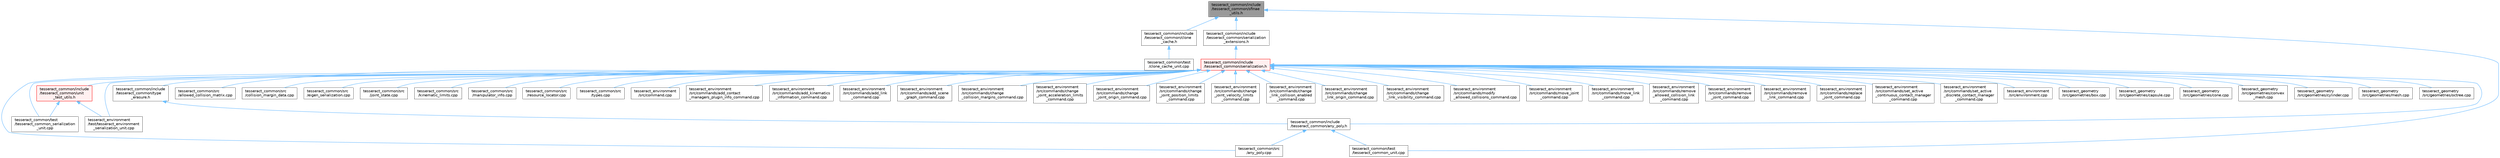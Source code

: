 digraph "tesseract_common/include/tesseract_common/sfinae_utils.h"
{
 // LATEX_PDF_SIZE
  bgcolor="transparent";
  edge [fontname=Helvetica,fontsize=10,labelfontname=Helvetica,labelfontsize=10];
  node [fontname=Helvetica,fontsize=10,shape=box,height=0.2,width=0.4];
  Node1 [label="tesseract_common/include\l/tesseract_common/sfinae\l_utils.h",height=0.2,width=0.4,color="gray40", fillcolor="grey60", style="filled", fontcolor="black",tooltip=" "];
  Node1 -> Node2 [dir="back",color="steelblue1",style="solid"];
  Node2 [label="tesseract_common/include\l/tesseract_common/clone\l_cache.h",height=0.2,width=0.4,color="grey40", fillcolor="white", style="filled",URL="$dc/d40/clone__cache_8h.html",tooltip=" "];
  Node2 -> Node3 [dir="back",color="steelblue1",style="solid"];
  Node3 [label="tesseract_common/test\l/clone_cache_unit.cpp",height=0.2,width=0.4,color="grey40", fillcolor="white", style="filled",URL="$d6/d9a/clone__cache__unit_8cpp.html",tooltip=" "];
  Node1 -> Node4 [dir="back",color="steelblue1",style="solid"];
  Node4 [label="tesseract_common/include\l/tesseract_common/serialization\l_extensions.h",height=0.2,width=0.4,color="grey40", fillcolor="white", style="filled",URL="$d5/d03/serialization__extensions_8h.html",tooltip="Boost serialization class extension macros and helpers."];
  Node4 -> Node5 [dir="back",color="steelblue1",style="solid"];
  Node5 [label="tesseract_common/include\l/tesseract_common/serialization.h",height=0.2,width=0.4,color="red", fillcolor="#FFF0F0", style="filled",URL="$dd/d50/serialization_8h.html",tooltip="Additional Boost serialization wrappers."];
  Node5 -> Node6 [dir="back",color="steelblue1",style="solid"];
  Node6 [label="tesseract_common/include\l/tesseract_common/any_poly.h",height=0.2,width=0.4,color="grey40", fillcolor="white", style="filled",URL="$d8/d6c/any__poly_8h.html",tooltip=" "];
  Node6 -> Node7 [dir="back",color="steelblue1",style="solid"];
  Node7 [label="tesseract_common/src\l/any_poly.cpp",height=0.2,width=0.4,color="grey40", fillcolor="white", style="filled",URL="$d3/d43/any__poly_8cpp.html",tooltip=" "];
  Node6 -> Node8 [dir="back",color="steelblue1",style="solid"];
  Node8 [label="tesseract_common/test\l/tesseract_common_unit.cpp",height=0.2,width=0.4,color="grey40", fillcolor="white", style="filled",URL="$de/df1/tesseract__common__unit_8cpp.html",tooltip=" "];
  Node5 -> Node9 [dir="back",color="steelblue1",style="solid"];
  Node9 [label="tesseract_common/include\l/tesseract_common/type\l_erasure.h",height=0.2,width=0.4,color="grey40", fillcolor="white", style="filled",URL="$db/d3e/type__erasure_8h.html",tooltip="Boilerplate code for creating type erasures."];
  Node9 -> Node6 [dir="back",color="steelblue1",style="solid"];
  Node5 -> Node10 [dir="back",color="steelblue1",style="solid"];
  Node10 [label="tesseract_common/include\l/tesseract_common/unit\l_test_utils.h",height=0.2,width=0.4,color="red", fillcolor="#FFF0F0", style="filled",URL="$d2/d05/unit__test__utils_8h.html",tooltip="Common Tesseract unit test utilities."];
  Node10 -> Node12 [dir="back",color="steelblue1",style="solid"];
  Node12 [label="tesseract_common/test\l/tesseract_common_serialization\l_unit.cpp",height=0.2,width=0.4,color="grey40", fillcolor="white", style="filled",URL="$d4/d44/tesseract__common__serialization__unit_8cpp.html",tooltip="Tests serialization of types in tesseract_common."];
  Node10 -> Node13 [dir="back",color="steelblue1",style="solid"];
  Node13 [label="tesseract_environment\l/test/tesseract_environment\l_serialization_unit.cpp",height=0.2,width=0.4,color="grey40", fillcolor="white", style="filled",URL="$d9/de5/tesseract__environment__serialization__unit_8cpp.html",tooltip=" "];
  Node5 -> Node18 [dir="back",color="steelblue1",style="solid"];
  Node18 [label="tesseract_common/src\l/allowed_collision_matrix.cpp",height=0.2,width=0.4,color="grey40", fillcolor="white", style="filled",URL="$d3/db2/allowed__collision__matrix_8cpp.html",tooltip="AllowedCollisionMatrix."];
  Node5 -> Node7 [dir="back",color="steelblue1",style="solid"];
  Node5 -> Node19 [dir="back",color="steelblue1",style="solid"];
  Node19 [label="tesseract_common/src\l/collision_margin_data.cpp",height=0.2,width=0.4,color="grey40", fillcolor="white", style="filled",URL="$d6/d53/collision__margin__data_8cpp.html",tooltip="CollisionMarginData."];
  Node5 -> Node20 [dir="back",color="steelblue1",style="solid"];
  Node20 [label="tesseract_common/src\l/eigen_serialization.cpp",height=0.2,width=0.4,color="grey40", fillcolor="white", style="filled",URL="$db/dd0/eigen__serialization_8cpp.html",tooltip=" "];
  Node5 -> Node21 [dir="back",color="steelblue1",style="solid"];
  Node21 [label="tesseract_common/src\l/joint_state.cpp",height=0.2,width=0.4,color="grey40", fillcolor="white", style="filled",URL="$d6/dec/joint__state_8cpp.html",tooltip="Tesseract Joint State."];
  Node5 -> Node22 [dir="back",color="steelblue1",style="solid"];
  Node22 [label="tesseract_common/src\l/kinematic_limits.cpp",height=0.2,width=0.4,color="grey40", fillcolor="white", style="filled",URL="$d2/dc5/kinematic__limits_8cpp.html",tooltip=" "];
  Node5 -> Node23 [dir="back",color="steelblue1",style="solid"];
  Node23 [label="tesseract_common/src\l/manipulator_info.cpp",height=0.2,width=0.4,color="grey40", fillcolor="white", style="filled",URL="$d5/dd9/manipulator__info_8cpp.html",tooltip=" "];
  Node5 -> Node24 [dir="back",color="steelblue1",style="solid"];
  Node24 [label="tesseract_common/src\l/resource_locator.cpp",height=0.2,width=0.4,color="grey40", fillcolor="white", style="filled",URL="$d7/d6f/resource__locator_8cpp.html",tooltip="Resource locator functions."];
  Node5 -> Node25 [dir="back",color="steelblue1",style="solid"];
  Node25 [label="tesseract_common/src\l/types.cpp",height=0.2,width=0.4,color="grey40", fillcolor="white", style="filled",URL="$d8/d8c/tesseract__common_2src_2types_8cpp.html",tooltip="Common Tesseract Types."];
  Node5 -> Node12 [dir="back",color="steelblue1",style="solid"];
  Node5 -> Node26 [dir="back",color="steelblue1",style="solid"];
  Node26 [label="tesseract_environment\l/src/command.cpp",height=0.2,width=0.4,color="grey40", fillcolor="white", style="filled",URL="$d1/d81/command_8cpp.html",tooltip=" "];
  Node5 -> Node27 [dir="back",color="steelblue1",style="solid"];
  Node27 [label="tesseract_environment\l/src/commands/add_contact\l_managers_plugin_info_command.cpp",height=0.2,width=0.4,color="grey40", fillcolor="white", style="filled",URL="$df/d2e/add__contact__managers__plugin__info__command_8cpp.html",tooltip="Used to add contact managers to the environment."];
  Node5 -> Node28 [dir="back",color="steelblue1",style="solid"];
  Node28 [label="tesseract_environment\l/src/commands/add_kinematics\l_information_command.cpp",height=0.2,width=0.4,color="grey40", fillcolor="white", style="filled",URL="$dc/de2/add__kinematics__information__command_8cpp.html",tooltip=" "];
  Node5 -> Node29 [dir="back",color="steelblue1",style="solid"];
  Node29 [label="tesseract_environment\l/src/commands/add_link\l_command.cpp",height=0.2,width=0.4,color="grey40", fillcolor="white", style="filled",URL="$d6/d88/add__link__command_8cpp.html",tooltip="Used to add a link to the environment."];
  Node5 -> Node30 [dir="back",color="steelblue1",style="solid"];
  Node30 [label="tesseract_environment\l/src/commands/add_scene\l_graph_command.cpp",height=0.2,width=0.4,color="grey40", fillcolor="white", style="filled",URL="$dc/d4b/add__scene__graph__command_8cpp.html",tooltip="Used to add a scene graph to the environment."];
  Node5 -> Node31 [dir="back",color="steelblue1",style="solid"];
  Node31 [label="tesseract_environment\l/src/commands/change\l_collision_margins_command.cpp",height=0.2,width=0.4,color="grey40", fillcolor="white", style="filled",URL="$d2/db8/change__collision__margins__command_8cpp.html",tooltip="Used to change collision margins."];
  Node5 -> Node32 [dir="back",color="steelblue1",style="solid"];
  Node32 [label="tesseract_environment\l/src/commands/change\l_joint_acceleration_limits\l_command.cpp",height=0.2,width=0.4,color="grey40", fillcolor="white", style="filled",URL="$dc/d96/change__joint__acceleration__limits__command_8cpp.html",tooltip="Used to change joint accelerations limis in the environment."];
  Node5 -> Node33 [dir="back",color="steelblue1",style="solid"];
  Node33 [label="tesseract_environment\l/src/commands/change\l_joint_origin_command.cpp",height=0.2,width=0.4,color="grey40", fillcolor="white", style="filled",URL="$d9/dbd/change__joint__origin__command_8cpp.html",tooltip="Used to change joint origin."];
  Node5 -> Node34 [dir="back",color="steelblue1",style="solid"];
  Node34 [label="tesseract_environment\l/src/commands/change\l_joint_position_limits\l_command.cpp",height=0.2,width=0.4,color="grey40", fillcolor="white", style="filled",URL="$d2/d6a/change__joint__position__limits__command_8cpp.html",tooltip="Used to change joint position limis in the environment."];
  Node5 -> Node35 [dir="back",color="steelblue1",style="solid"];
  Node35 [label="tesseract_environment\l/src/commands/change\l_joint_velocity_limits\l_command.cpp",height=0.2,width=0.4,color="grey40", fillcolor="white", style="filled",URL="$d3/d3e/change__joint__velocity__limits__command_8cpp.html",tooltip="Used to change joint velocity limis in the environment."];
  Node5 -> Node36 [dir="back",color="steelblue1",style="solid"];
  Node36 [label="tesseract_environment\l/src/commands/change\l_link_collision_enabled\l_command.cpp",height=0.2,width=0.4,color="grey40", fillcolor="white", style="filled",URL="$d2/d25/change__link__collision__enabled__command_8cpp.html",tooltip="Used to change if a link is enabled for collision checking."];
  Node5 -> Node37 [dir="back",color="steelblue1",style="solid"];
  Node37 [label="tesseract_environment\l/src/commands/change\l_link_origin_command.cpp",height=0.2,width=0.4,color="grey40", fillcolor="white", style="filled",URL="$df/d75/change__link__origin__command_8cpp.html",tooltip="Used to change a link origin."];
  Node5 -> Node38 [dir="back",color="steelblue1",style="solid"];
  Node38 [label="tesseract_environment\l/src/commands/change\l_link_visibility_command.cpp",height=0.2,width=0.4,color="grey40", fillcolor="white", style="filled",URL="$df/de6/change__link__visibility__command_8cpp.html",tooltip="Used to change link visibility."];
  Node5 -> Node39 [dir="back",color="steelblue1",style="solid"];
  Node39 [label="tesseract_environment\l/src/commands/modify\l_allowed_collisions_command.cpp",height=0.2,width=0.4,color="grey40", fillcolor="white", style="filled",URL="$da/da9/modify__allowed__collisions__command_8cpp.html",tooltip=" "];
  Node5 -> Node40 [dir="back",color="steelblue1",style="solid"];
  Node40 [label="tesseract_environment\l/src/commands/move_joint\l_command.cpp",height=0.2,width=0.4,color="grey40", fillcolor="white", style="filled",URL="$dd/d2e/move__joint__command_8cpp.html",tooltip="Used to move a link in the environment."];
  Node5 -> Node41 [dir="back",color="steelblue1",style="solid"];
  Node41 [label="tesseract_environment\l/src/commands/move_link\l_command.cpp",height=0.2,width=0.4,color="grey40", fillcolor="white", style="filled",URL="$d6/d03/move__link__command_8cpp.html",tooltip="Used to move a link in the environment."];
  Node5 -> Node42 [dir="back",color="steelblue1",style="solid"];
  Node42 [label="tesseract_environment\l/src/commands/remove\l_allowed_collision_link\l_command.cpp",height=0.2,width=0.4,color="grey40", fillcolor="white", style="filled",URL="$da/d52/remove__allowed__collision__link__command_8cpp.html",tooltip="Used to remove an allowed collision from the acm for a link."];
  Node5 -> Node43 [dir="back",color="steelblue1",style="solid"];
  Node43 [label="tesseract_environment\l/src/commands/remove\l_joint_command.cpp",height=0.2,width=0.4,color="grey40", fillcolor="white", style="filled",URL="$db/d9e/remove__joint__command_8cpp.html",tooltip="Used to remove a joint from the environment."];
  Node5 -> Node44 [dir="back",color="steelblue1",style="solid"];
  Node44 [label="tesseract_environment\l/src/commands/remove\l_link_command.cpp",height=0.2,width=0.4,color="grey40", fillcolor="white", style="filled",URL="$d1/d03/remove__link__command_8cpp.html",tooltip="Used to remove a link from the environment."];
  Node5 -> Node45 [dir="back",color="steelblue1",style="solid"];
  Node45 [label="tesseract_environment\l/src/commands/replace\l_joint_command.cpp",height=0.2,width=0.4,color="grey40", fillcolor="white", style="filled",URL="$d1/d3d/replace__joint__command_8cpp.html",tooltip="Used to replace a joint in the environment."];
  Node5 -> Node46 [dir="back",color="steelblue1",style="solid"];
  Node46 [label="tesseract_environment\l/src/commands/set_active\l_continuous_contact_manager\l_command.cpp",height=0.2,width=0.4,color="grey40", fillcolor="white", style="filled",URL="$d8/da6/set__active__continuous__contact__manager__command_8cpp.html",tooltip="Used to set the active continuous contact manager."];
  Node5 -> Node47 [dir="back",color="steelblue1",style="solid"];
  Node47 [label="tesseract_environment\l/src/commands/set_active\l_discrete_contact_manager\l_command.cpp",height=0.2,width=0.4,color="grey40", fillcolor="white", style="filled",URL="$d1/dd8/set__active__discrete__contact__manager__command_8cpp.html",tooltip="Used to set the active discrete contact manager."];
  Node5 -> Node48 [dir="back",color="steelblue1",style="solid"];
  Node48 [label="tesseract_environment\l/src/environment.cpp",height=0.2,width=0.4,color="grey40", fillcolor="white", style="filled",URL="$dc/d82/environment_8cpp.html",tooltip="Tesseract environment interface implementation."];
  Node5 -> Node13 [dir="back",color="steelblue1",style="solid"];
  Node5 -> Node49 [dir="back",color="steelblue1",style="solid"];
  Node49 [label="tesseract_geometry\l/src/geometries/box.cpp",height=0.2,width=0.4,color="grey40", fillcolor="white", style="filled",URL="$d8/d11/tesseract__geometry_2src_2geometries_2box_8cpp.html",tooltip="Tesseract Box Geometry."];
  Node5 -> Node50 [dir="back",color="steelblue1",style="solid"];
  Node50 [label="tesseract_geometry\l/src/geometries/capsule.cpp",height=0.2,width=0.4,color="grey40", fillcolor="white", style="filled",URL="$d9/dfb/tesseract__geometry_2src_2geometries_2capsule_8cpp.html",tooltip="Tesseract Capsule Geometry."];
  Node5 -> Node51 [dir="back",color="steelblue1",style="solid"];
  Node51 [label="tesseract_geometry\l/src/geometries/cone.cpp",height=0.2,width=0.4,color="grey40", fillcolor="white", style="filled",URL="$d9/d0d/tesseract__geometry_2src_2geometries_2cone_8cpp.html",tooltip=" "];
  Node5 -> Node52 [dir="back",color="steelblue1",style="solid"];
  Node52 [label="tesseract_geometry\l/src/geometries/convex\l_mesh.cpp",height=0.2,width=0.4,color="grey40", fillcolor="white", style="filled",URL="$d6/dec/tesseract__geometry_2src_2geometries_2convex__mesh_8cpp.html",tooltip=" "];
  Node5 -> Node53 [dir="back",color="steelblue1",style="solid"];
  Node53 [label="tesseract_geometry\l/src/geometries/cylinder.cpp",height=0.2,width=0.4,color="grey40", fillcolor="white", style="filled",URL="$d7/da9/tesseract__geometry_2src_2geometries_2cylinder_8cpp.html",tooltip=" "];
  Node5 -> Node54 [dir="back",color="steelblue1",style="solid"];
  Node54 [label="tesseract_geometry\l/src/geometries/mesh.cpp",height=0.2,width=0.4,color="grey40", fillcolor="white", style="filled",URL="$de/dd6/tesseract__geometry_2src_2geometries_2mesh_8cpp.html",tooltip=" "];
  Node5 -> Node55 [dir="back",color="steelblue1",style="solid"];
  Node55 [label="tesseract_geometry\l/src/geometries/octree.cpp",height=0.2,width=0.4,color="grey40", fillcolor="white", style="filled",URL="$d6/d72/tesseract__geometry_2src_2geometries_2octree_8cpp.html",tooltip=" "];
  Node1 -> Node8 [dir="back",color="steelblue1",style="solid"];
}
